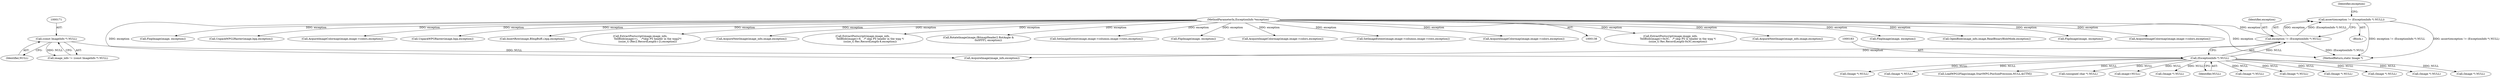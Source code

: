 digraph "0_ImageMagick_aecd0ada163a4d6c769cec178955d5f3e9316f2f_1@API" {
"1000179" [label="(Call,assert(exception != (ExceptionInfo *) NULL))"];
"1000180" [label="(Call,exception != (ExceptionInfo *) NULL)"];
"1000140" [label="(MethodParameterIn,ExceptionInfo *exception)"];
"1000182" [label="(Call,(ExceptionInfo *) NULL)"];
"1000170" [label="(Call,(const ImageInfo *) NULL)"];
"1000182" [label="(Call,(ExceptionInfo *) NULL)"];
"1001201" [label="(Call,ExtractPostscript(image,image_info,\n                  TellBlob(image)+0x3C,   /* skip PS l2 header in the wpg */\n                  (ssize_t) Rec.RecordLength-0x3C,exception))"];
"1001759" [label="(Call,AcquireNextImage(image_info,image,exception))"];
"1000188" [label="(Identifier,exception)"];
"1000196" [label="(Call,AcquireImage(image_info,exception))"];
"1001698" [label="(Call,FlopImage(image, exception))"];
"1001743" [label="(Call,(Image *) NULL)"];
"1000221" [label="(Call,(Image *) NULL)"];
"1001832" [label="(Call,LoadWPG2Flags(image,StartWPG.PosSizePrecision,NULL,&CTM))"];
"1001942" [label="(MethodReturn,static Image *)"];
"1001631" [label="(Call,(unsigned char *) NULL)"];
"1000180" [label="(Call,exception != (ExceptionInfo *) NULL)"];
"1000206" [label="(Call,OpenBlob(image_info,image,ReadBinaryBlobMode,exception))"];
"1001096" [label="(Call,FlipImage(image, exception))"];
"1001864" [label="(Call,image=NULL)"];
"1000141" [label="(Block,)"];
"1000140" [label="(MethodParameterIn,ExceptionInfo *exception)"];
"1001169" [label="(Call,(Image *) NULL)"];
"1000184" [label="(Identifier,NULL)"];
"1000824" [label="(Call,AcquireImageColormap(image,image->colors,exception))"];
"1001064" [label="(Call,FlopImage(image, exception))"];
"1001674" [label="(Call,UnpackWPG2Raster(image,bpp,exception))"];
"1000508" [label="(Call,AcquireImageColormap(image,image->colors,exception))"];
"1001139" [label="(Call,(Image *) NULL)"];
"1001026" [label="(Call,UnpackWPGRaster(image,bpp,exception))"];
"1001655" [label="(Call,InsertRow(image,BImgBuff,i,bpp,exception))"];
"1001811" [label="(Call,ExtractPostscript(image,image_info,\n                  TellBlob(image)+i,    /*skip PS header in the wpg2*/\n                  (ssize_t) (Rec2.RecordLength-i-2),exception))"];
"1001704" [label="(Call,(Image *) NULL)"];
"1001155" [label="(Call,AcquireNextImage(image_info,image,exception))"];
"1000168" [label="(Call,image_info != (const ImageInfo *) NULL)"];
"1000580" [label="(Call,ExtractPostscript(image,image_info,\n                  TellBlob(image)+8,   /* skip PS header in the wpg */\n                  (ssize_t) Rec.RecordLength-8,exception))"];
"1001128" [label="(Call,RotateImage(image,(BitmapHeader2.RotAngle &\n                        0x0FFF), exception))"];
"1000790" [label="(Call,SetImageExtent(image,image->columns,image->rows,exception))"];
"1001870" [label="(Call,(Image *) NULL)"];
"1001737" [label="(Call,FlipImage(image, exception))"];
"1001550" [label="(Call,AcquireImageColormap(image,image->colors,exception))"];
"1000179" [label="(Call,assert(exception != (ExceptionInfo *) NULL))"];
"1000170" [label="(Call,(const ImageInfo *) NULL)"];
"1001512" [label="(Call,SetImageExtent(image,image->columns,image->rows,exception))"];
"1001102" [label="(Call,(Image *) NULL)"];
"1001773" [label="(Call,(Image *) NULL)"];
"1000172" [label="(Identifier,NULL)"];
"1001070" [label="(Call,(Image *) NULL)"];
"1001347" [label="(Call,AcquireImageColormap(image,image->colors,exception))"];
"1000181" [label="(Identifier,exception)"];
"1000179" -> "1000141"  [label="AST: "];
"1000179" -> "1000180"  [label="CFG: "];
"1000180" -> "1000179"  [label="AST: "];
"1000188" -> "1000179"  [label="CFG: "];
"1000179" -> "1001942"  [label="DDG: assert(exception != (ExceptionInfo *) NULL)"];
"1000179" -> "1001942"  [label="DDG: exception != (ExceptionInfo *) NULL"];
"1000180" -> "1000179"  [label="DDG: exception"];
"1000180" -> "1000179"  [label="DDG: (ExceptionInfo *) NULL"];
"1000180" -> "1000182"  [label="CFG: "];
"1000181" -> "1000180"  [label="AST: "];
"1000182" -> "1000180"  [label="AST: "];
"1000180" -> "1001942"  [label="DDG: (ExceptionInfo *) NULL"];
"1000140" -> "1000180"  [label="DDG: exception"];
"1000182" -> "1000180"  [label="DDG: NULL"];
"1000180" -> "1000196"  [label="DDG: exception"];
"1000140" -> "1000138"  [label="AST: "];
"1000140" -> "1001942"  [label="DDG: exception"];
"1000140" -> "1000196"  [label="DDG: exception"];
"1000140" -> "1000206"  [label="DDG: exception"];
"1000140" -> "1000508"  [label="DDG: exception"];
"1000140" -> "1000580"  [label="DDG: exception"];
"1000140" -> "1000790"  [label="DDG: exception"];
"1000140" -> "1000824"  [label="DDG: exception"];
"1000140" -> "1001026"  [label="DDG: exception"];
"1000140" -> "1001064"  [label="DDG: exception"];
"1000140" -> "1001096"  [label="DDG: exception"];
"1000140" -> "1001128"  [label="DDG: exception"];
"1000140" -> "1001155"  [label="DDG: exception"];
"1000140" -> "1001201"  [label="DDG: exception"];
"1000140" -> "1001347"  [label="DDG: exception"];
"1000140" -> "1001512"  [label="DDG: exception"];
"1000140" -> "1001550"  [label="DDG: exception"];
"1000140" -> "1001655"  [label="DDG: exception"];
"1000140" -> "1001674"  [label="DDG: exception"];
"1000140" -> "1001698"  [label="DDG: exception"];
"1000140" -> "1001737"  [label="DDG: exception"];
"1000140" -> "1001759"  [label="DDG: exception"];
"1000140" -> "1001811"  [label="DDG: exception"];
"1000182" -> "1000184"  [label="CFG: "];
"1000183" -> "1000182"  [label="AST: "];
"1000184" -> "1000182"  [label="AST: "];
"1000170" -> "1000182"  [label="DDG: NULL"];
"1000182" -> "1000221"  [label="DDG: NULL"];
"1000182" -> "1001070"  [label="DDG: NULL"];
"1000182" -> "1001102"  [label="DDG: NULL"];
"1000182" -> "1001139"  [label="DDG: NULL"];
"1000182" -> "1001169"  [label="DDG: NULL"];
"1000182" -> "1001631"  [label="DDG: NULL"];
"1000182" -> "1001704"  [label="DDG: NULL"];
"1000182" -> "1001743"  [label="DDG: NULL"];
"1000182" -> "1001773"  [label="DDG: NULL"];
"1000182" -> "1001832"  [label="DDG: NULL"];
"1000182" -> "1001864"  [label="DDG: NULL"];
"1000182" -> "1001870"  [label="DDG: NULL"];
"1000170" -> "1000168"  [label="AST: "];
"1000170" -> "1000172"  [label="CFG: "];
"1000171" -> "1000170"  [label="AST: "];
"1000172" -> "1000170"  [label="AST: "];
"1000168" -> "1000170"  [label="CFG: "];
"1000170" -> "1000168"  [label="DDG: NULL"];
}
